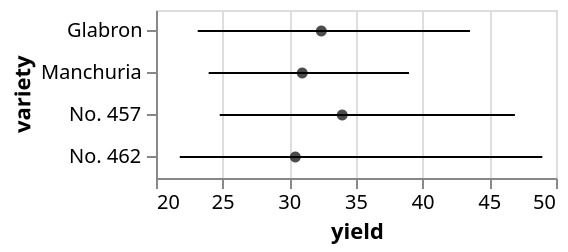 {
  "$schema": "https://vega.github.io/schema/vega/v4.json",
  "autosize": "pad",
  "padding": 5,
  "width": 200,
  "style": "cell",
  "data": [
    {
      "name": "source_0",
      "values": [
        {
          "lower_yield": 23.1311,
          "upper_yield": 43.5522,
          "center": 32.4,
          "variety": "Glabron"
        },
        {
          "lower_yield": 23.9503,
          "upper_yield": 38.9775,
          "center": 30.96667,
          "variety": "Manchuria"
        },
        {
          "lower_yield": 24.7778,
          "upper_yield": 46.9167,
          "center": 33.966665,
          "variety": "No. 457"
        },
        {
          "lower_yield": 21.7823,
          "upper_yield": 48.9732,
          "center": 30.45,
          "variety": "No. 462"
        }
      ]
    },
    {
      "name": "data_1",
      "source": "source_0",
      "transform": [
        {
          "type": "formula",
          "expr": "datum.upper_yield",
          "as": "lower_upper_yield"
        },
        {
          "type": "formula",
          "expr": "datum.lower_yield",
          "as": "upper_upper_yield"
        }
      ]
    }
  ],
  "signals": [
    {"name": "y_step", "value": 21},
    {
      "name": "height",
      "update": "bandspace(domain('y').length, 0.1, 0.05) * y_step"
    }
  ],
  "marks": [
    {
      "name": "layer_0_layer_0_marks",
      "type": "rule",
      "style": ["rule", "errorbar-rule"],
      "from": {"data": "data_1"},
      "encode": {
        "update": {
          "stroke": [
            {
              "test": "datum[\"lower_upper_yield\"] === null || isNaN(datum[\"lower_upper_yield\"])",
              "value": null
            },
            {"value": "black"}
          ],
          "tooltip": {
            "signal": "{\"yield\": format(datum[\"lower_upper_yield\"], \"\"), \"variety\": ''+datum[\"variety\"], \"upper_upper_yield\": format(datum[\"upper_upper_yield\"], \"\")}"
          },
          "x": {"scale": "x", "field": "lower_upper_yield"},
          "y": {"scale": "y", "field": "variety", "band": 0.5},
          "x2": {"scale": "x", "field": "upper_upper_yield"}
        }
      }
    },
    {
      "name": "layer_1_marks",
      "type": "symbol",
      "style": ["point"],
      "from": {"data": "source_0"},
      "encode": {
        "update": {
          "opacity": {"value": 0.7},
          "fill": [
            {
              "test": "datum[\"center\"] === null || isNaN(datum[\"center\"])",
              "value": null
            },
            {"value": "black"}
          ],
          "tooltip": {
            "signal": "{\"center\": format(datum[\"center\"], \"\"), \"variety\": ''+datum[\"variety\"]}"
          },
          "x": {"scale": "x", "field": "center"},
          "y": {"scale": "y", "field": "variety", "band": 0.5}
        }
      }
    }
  ],
  "scales": [
    {
      "name": "x",
      "type": "linear",
      "domain": {
        "fields": [
          {"data": "data_1", "field": "lower_upper_yield"},
          {"data": "data_1", "field": "upper_upper_yield"},
          {"data": "source_0", "field": "center"}
        ]
      },
      "range": [0, {"signal": "width"}],
      "zero": false,
      "nice": true
    },
    {
      "name": "y",
      "type": "band",
      "domain": {
        "fields": [
          {"data": "data_1", "field": "variety"},
          {"data": "source_0", "field": "variety"}
        ],
        "sort": true
      },
      "range": {"step": {"signal": "y_step"}},
      "paddingInner": 0.1,
      "paddingOuter": 0.05
    }
  ],
  "axes": [
    {
      "scale": "x",
      "orient": "bottom",
      "grid": false,
      "title": "yield",
      "labelFlush": true,
      "labelOverlap": true,
      "tickCount": {"signal": "ceil(width/40)"},
      "zindex": 1
    },
    {
      "scale": "x",
      "orient": "bottom",
      "gridScale": "y",
      "grid": true,
      "tickCount": {"signal": "ceil(width/40)"},
      "domain": false,
      "labels": false,
      "maxExtent": 0,
      "minExtent": 0,
      "ticks": false,
      "zindex": 0
    },
    {
      "scale": "y",
      "orient": "left",
      "grid": false,
      "title": "variety",
      "labelOverlap": true,
      "zindex": 1
    }
  ],
  "config": {"axisY": {"minExtent": 30}, "legend": {"gradientLength": 185}}
}
